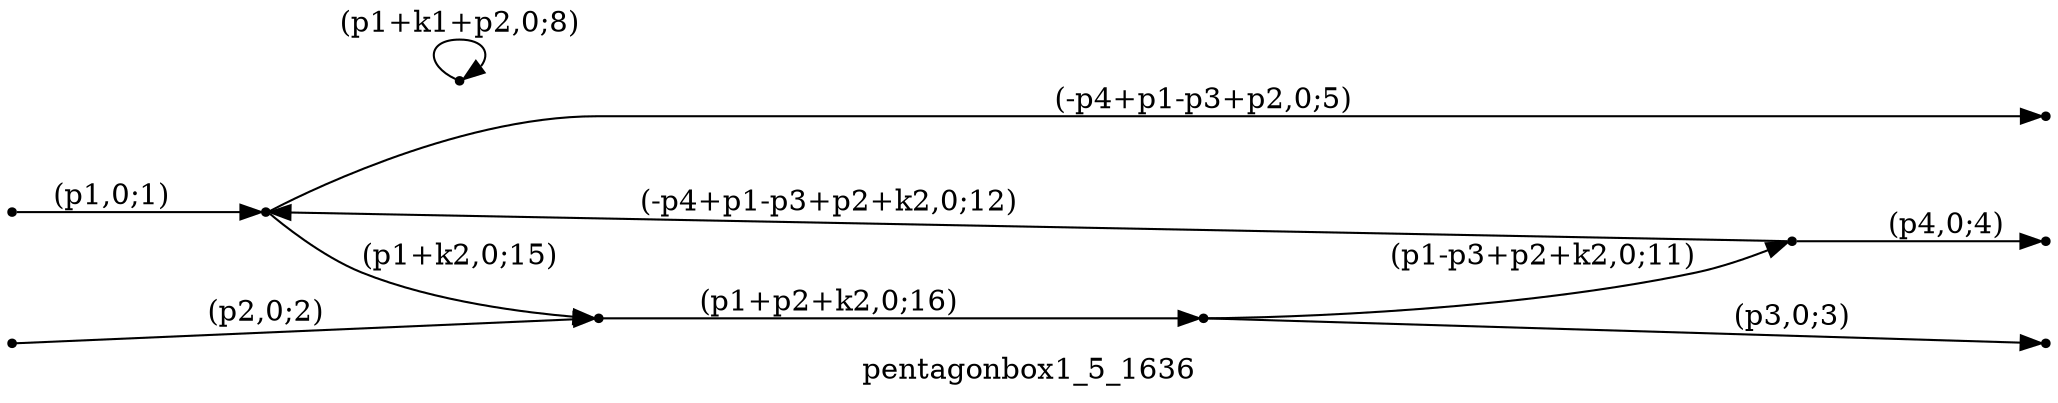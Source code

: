 digraph pentagonbox1_5_1636 {
  label="pentagonbox1_5_1636";
  rankdir="LR";
  subgraph edges {
    -1 -> 3 [label="(p1,0;1)"];
    -2 -> 4 [label="(p2,0;2)"];
    2 -> -3 [label="(p3,0;3)"];
    1 -> -4 [label="(p4,0;4)"];
    3 -> -5 [label="(-p4+p1-p3+p2,0;5)"];
    5 -> 5 [label="(p1+k1+p2,0;8)"];
    2 -> 1 [label="(p1-p3+p2+k2,0;11)"];
    1 -> 3 [label="(-p4+p1-p3+p2+k2,0;12)"];
    3 -> 4 [label="(p1+k2,0;15)"];
    4 -> 2 [label="(p1+p2+k2,0;16)"];
  }
  subgraph incoming { rank="source"; -1; -2; }
  subgraph outgoing { rank="sink"; -3; -4; -5; }
-5 [shape=point];
-4 [shape=point];
-3 [shape=point];
-2 [shape=point];
-1 [shape=point];
1 [shape=point];
2 [shape=point];
3 [shape=point];
4 [shape=point];
5 [shape=point];
}

